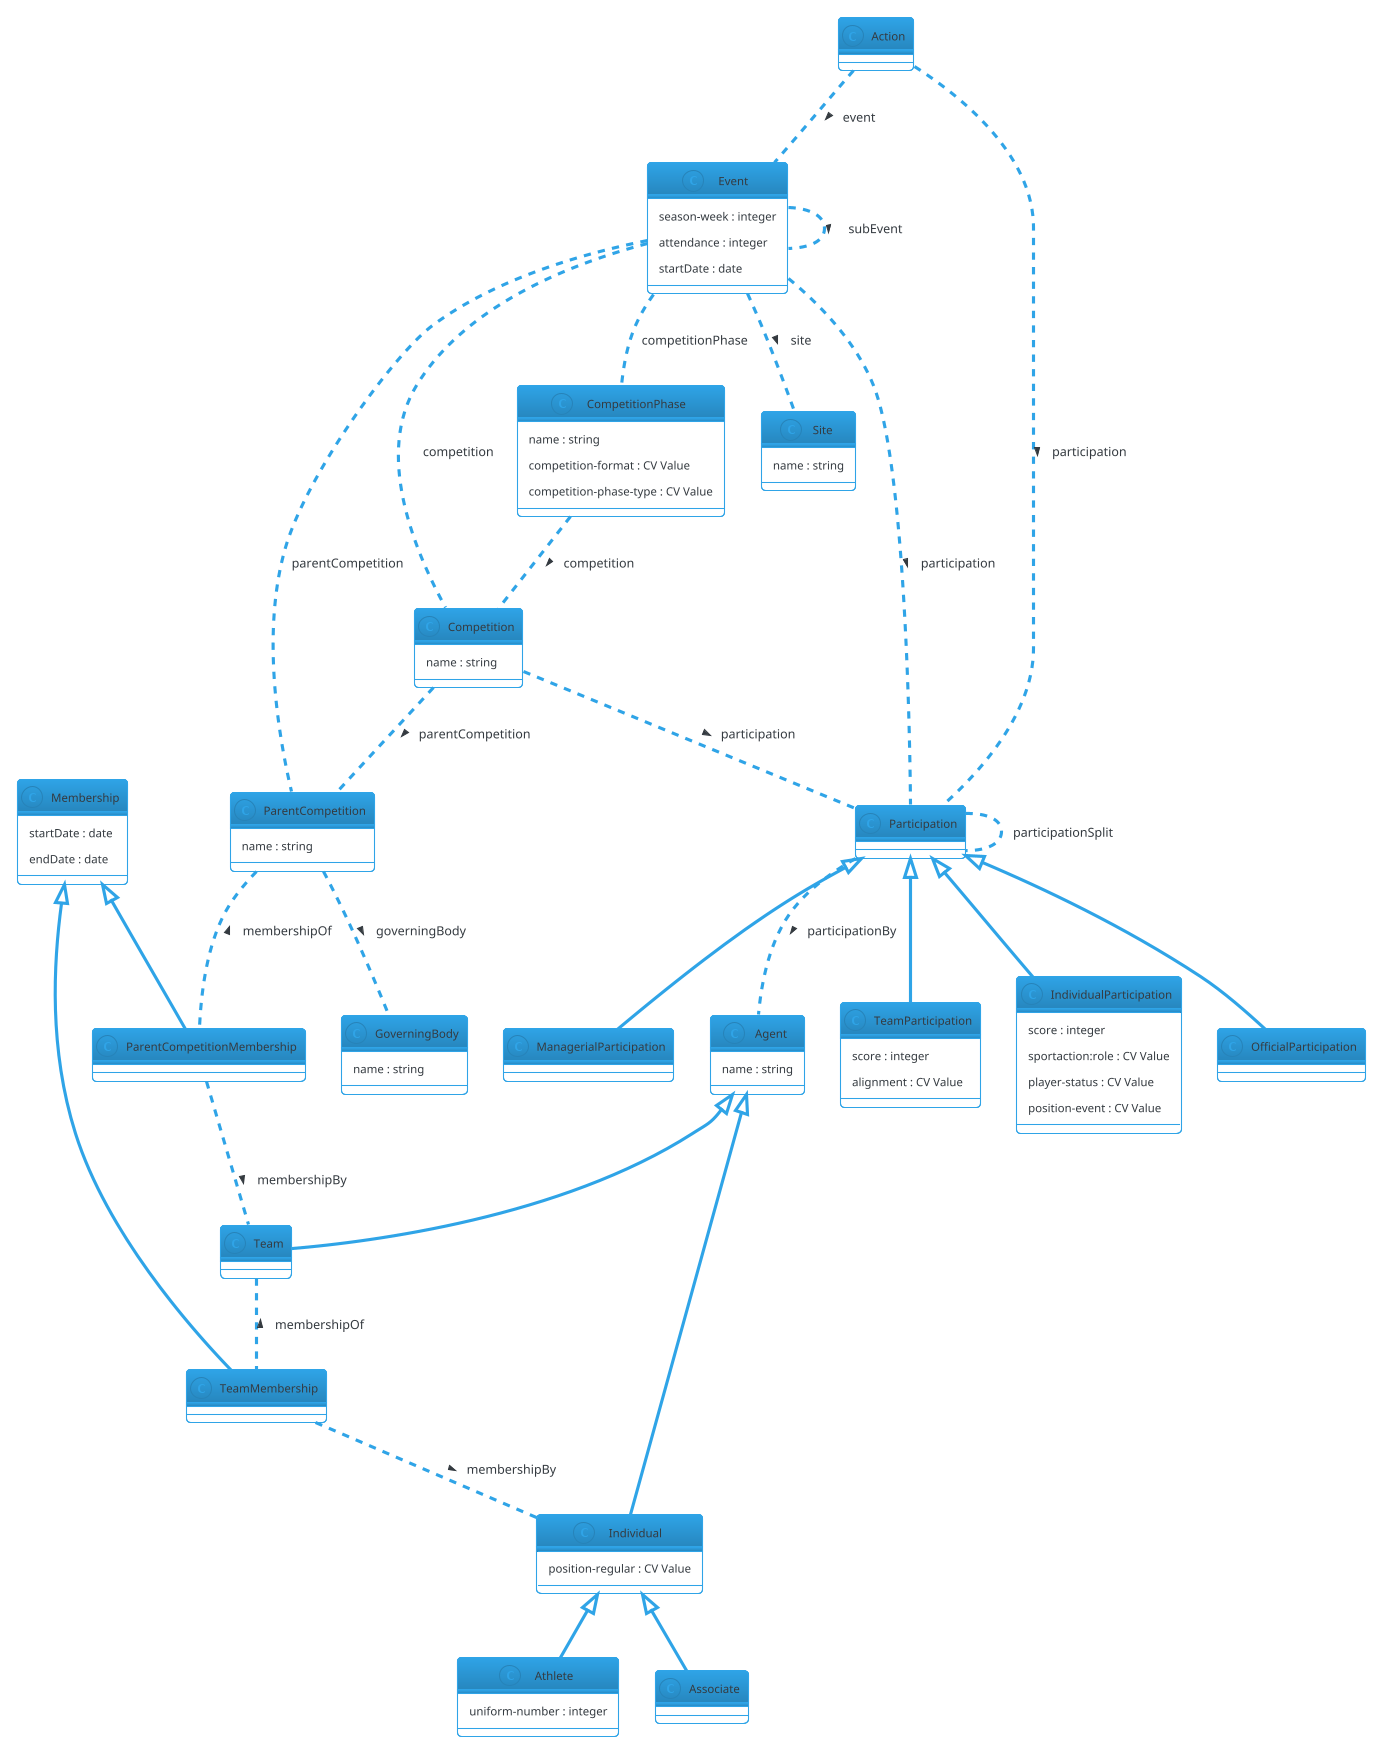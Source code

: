 @startuml
!theme cerulean-outline

' IPTC Sport Model - last updated 2021-11-16

' RDF Classes defined in our ontology:
class GoverningBody {
  name : string
}

class ParentCompetition {
  name : string
}

class Competition {
  name : string
}

class CompetitionPhase {
  name : string
  competition-format : CV Value
  competition-phase-type : CV Value
}

class Event {
  season-week : integer
  attendance : integer
  startDate : date
}

class Action { }

class Participation { }

' TeamParticipation is a subclass of Participation
Participation <|-- TeamParticipation
class TeamParticipation {
  score : integer
  alignment : CV Value
}

Participation <|-- IndividualParticipation
class IndividualParticipation {
  score : integer
  sportaction:role : CV Value
  player-status : CV Value
  position-event : CV Value
}

Participation <|-- OfficialParticipation
class OfficialParticipation { }

Participation <|-- ManagerialParticipation
class ManagerialParticipation { }

class Membership {
  startDate : date
  endDate : date
}

Membership <|-- TeamMembership
class TeamMembership {
}

Membership <|-- ParentCompetitionMembership
class ParentCompetitionMembership {
}

class Agent {
  name : string
}

Agent <|-- Team
class Team { }

Agent <|-- Individual
class Individual {
  position-regular : CV Value
}

Individual <|-- Athlete
class Athlete {
  uniform-number : integer
}

Individual <|-- Associate
class Associate { }

class Site {
  name : string
}

' Object properties - relationships between classes

Action .. Event : > event
Competition .. ParentCompetition : > parentCompetition
CompetitionPhase .. Competition : > competition
ParentCompetition .. GoverningBody : > governingBody
Event .. Competition : competition
Event .. ParentCompetition : parentCompetition
Event .. CompetitionPhase : competitionPhase
Action .. Participation : > participation
Event .. Participation : > participation
Competition .. Participation : > participation
Participation .. Participation : participationSplit
Event .. Event : > subEvent
Participation .. Agent : > participationBy
Team .. TeamMembership : < membershipOf
TeamMembership .. Individual : > membershipBy
ParentCompetition .. ParentCompetitionMembership : < membershipOf
ParentCompetitionMembership .. Team : > membershipBy
Event .. Site :  > site
@enduml
